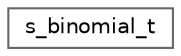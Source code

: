 digraph "Graphical Class Hierarchy"
{
 // LATEX_PDF_SIZE
  bgcolor="transparent";
  edge [fontname=Helvetica,fontsize=10,labelfontname=Helvetica,labelfontsize=10];
  node [fontname=Helvetica,fontsize=10,shape=box,height=0.2,width=0.4];
  rankdir="LR";
  Node0 [id="Node000000",label="s_binomial_t",height=0.2,width=0.4,color="grey40", fillcolor="white", style="filled",URL="$d1/da0/structs__binomial__t.html",tooltip=" "];
}
